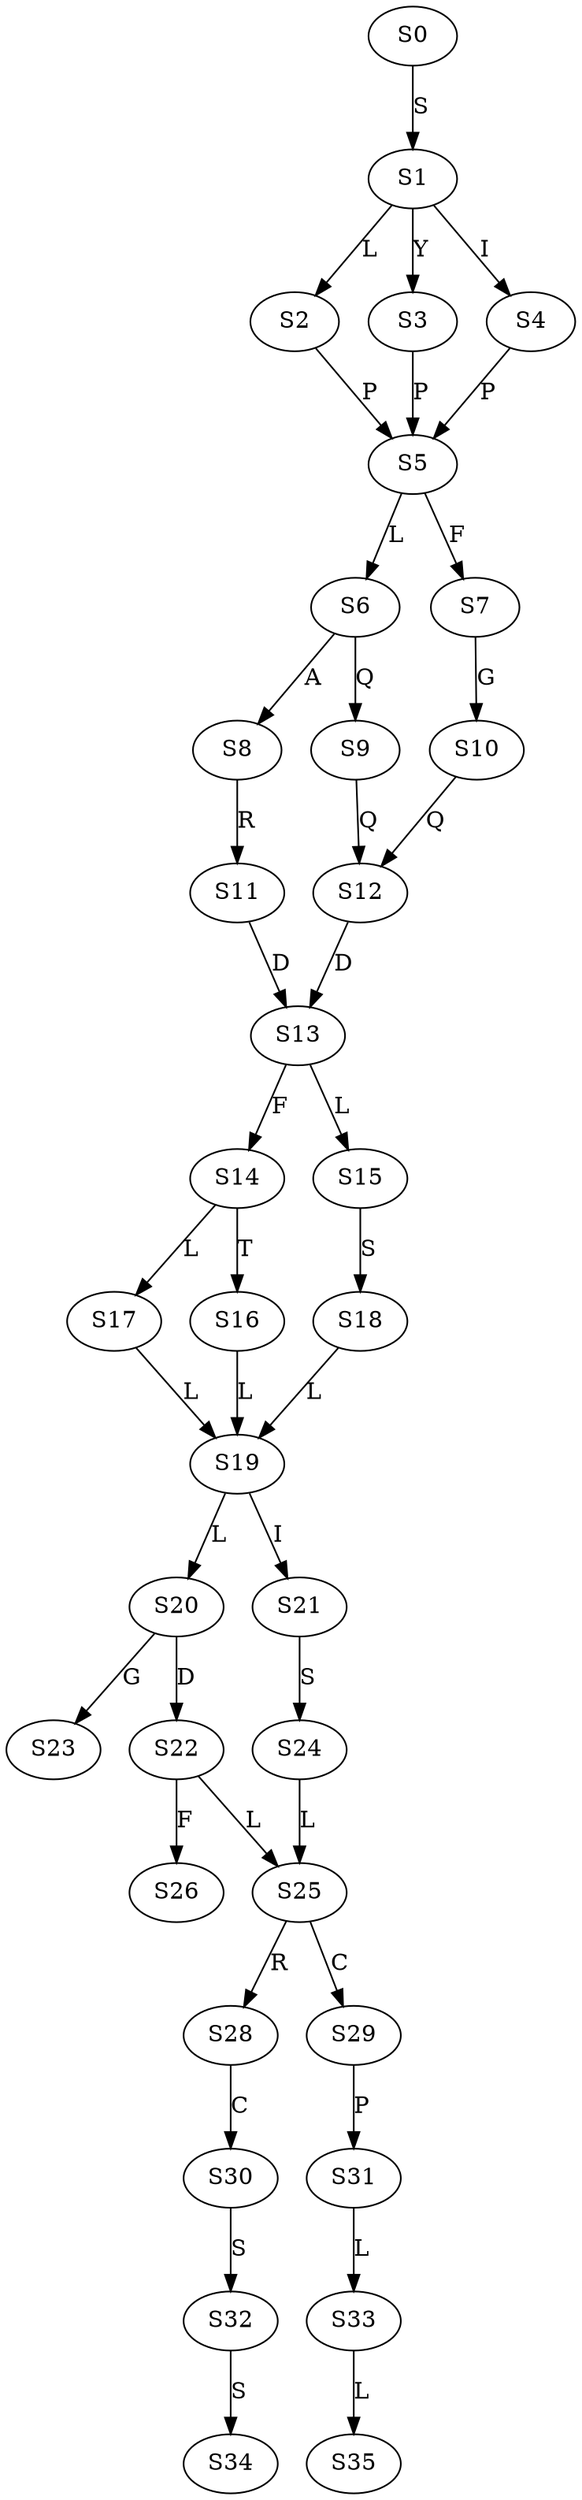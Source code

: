 strict digraph  {
	S0 -> S1 [ label = S ];
	S1 -> S2 [ label = L ];
	S1 -> S3 [ label = Y ];
	S1 -> S4 [ label = I ];
	S2 -> S5 [ label = P ];
	S3 -> S5 [ label = P ];
	S4 -> S5 [ label = P ];
	S5 -> S6 [ label = L ];
	S5 -> S7 [ label = F ];
	S6 -> S8 [ label = A ];
	S6 -> S9 [ label = Q ];
	S7 -> S10 [ label = G ];
	S8 -> S11 [ label = R ];
	S9 -> S12 [ label = Q ];
	S10 -> S12 [ label = Q ];
	S11 -> S13 [ label = D ];
	S12 -> S13 [ label = D ];
	S13 -> S14 [ label = F ];
	S13 -> S15 [ label = L ];
	S14 -> S16 [ label = T ];
	S14 -> S17 [ label = L ];
	S15 -> S18 [ label = S ];
	S16 -> S19 [ label = L ];
	S17 -> S19 [ label = L ];
	S18 -> S19 [ label = L ];
	S19 -> S20 [ label = L ];
	S19 -> S21 [ label = I ];
	S20 -> S22 [ label = D ];
	S20 -> S23 [ label = G ];
	S21 -> S24 [ label = S ];
	S22 -> S25 [ label = L ];
	S22 -> S26 [ label = F ];
	S24 -> S25 [ label = L ];
	S25 -> S28 [ label = R ];
	S25 -> S29 [ label = C ];
	S28 -> S30 [ label = C ];
	S29 -> S31 [ label = P ];
	S30 -> S32 [ label = S ];
	S31 -> S33 [ label = L ];
	S32 -> S34 [ label = S ];
	S33 -> S35 [ label = L ];
}

